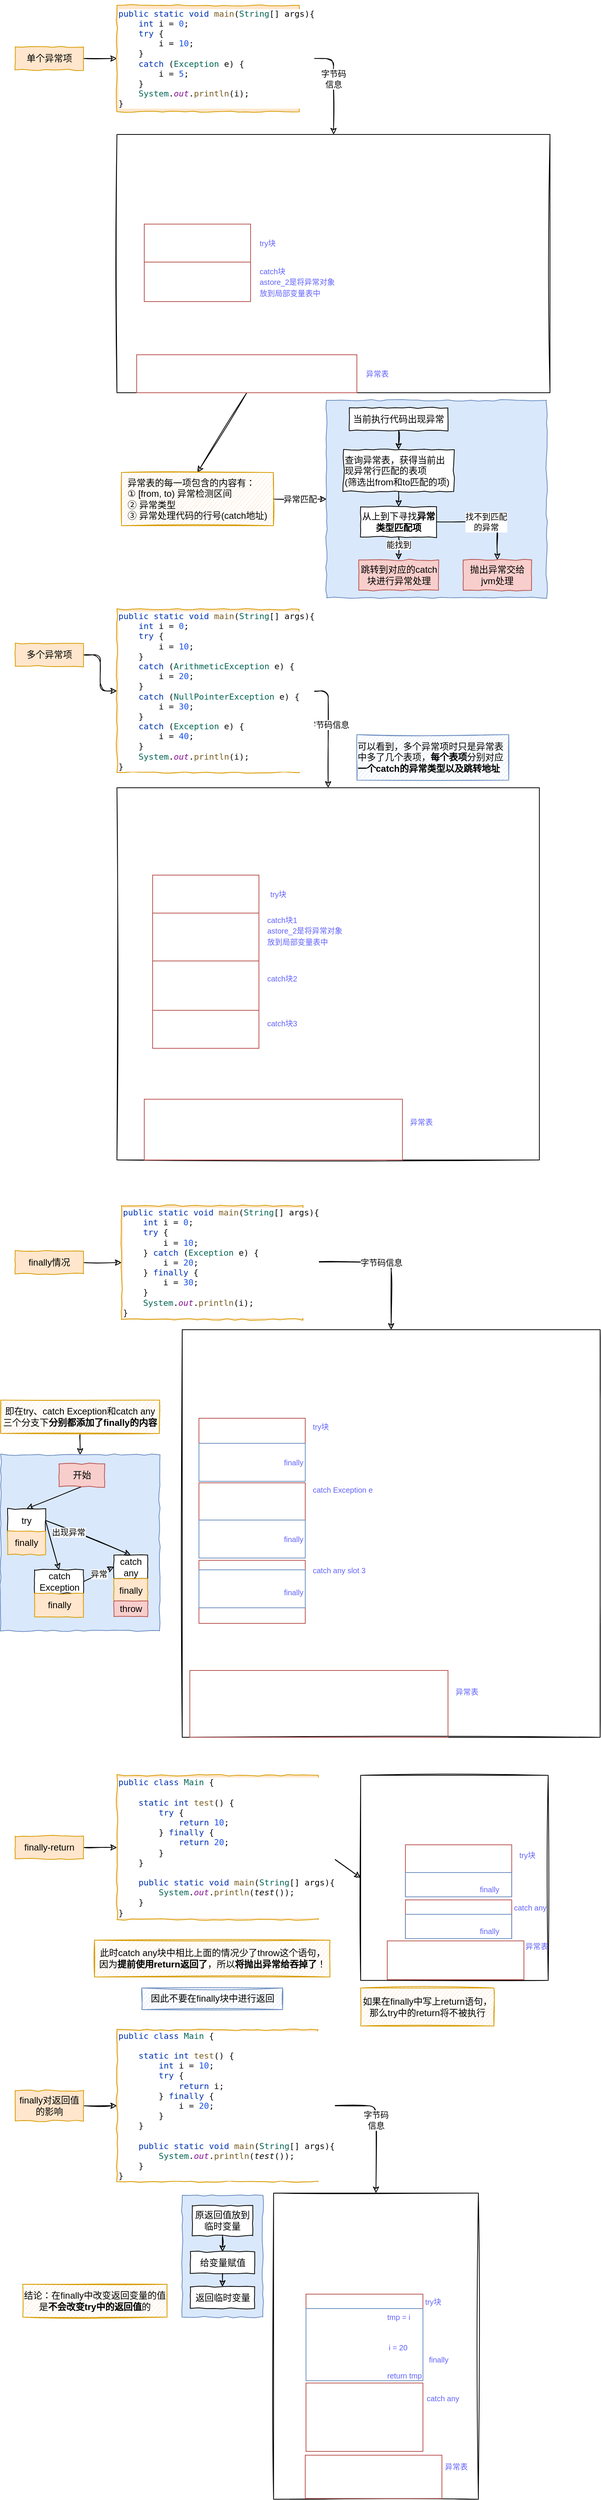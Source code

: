 <mxfile>
    <diagram id="rvpxrM93dN4rDlb6J-fs" name="第 1 页">
        <mxGraphModel dx="909" dy="670" grid="1" gridSize="10" guides="1" tooltips="1" connect="1" arrows="1" fold="1" page="1" pageScale="1" pageWidth="827" pageHeight="1169" math="0" shadow="0">
            <root>
                <mxCell id="0"/>
                <mxCell id="1" parent="0"/>
                <mxCell id="4" style="edgeStyle=none;html=1;exitX=1;exitY=0.5;exitDx=0;exitDy=0;entryX=0;entryY=0.5;entryDx=0;entryDy=0;fontSize=11;sketch=1;" parent="1" source="2" target="3" edge="1">
                    <mxGeometry relative="1" as="geometry"/>
                </mxCell>
                <mxCell id="2" value="单个异常项" style="rounded=0;whiteSpace=wrap;html=1;fillColor=#ffe6cc;strokeColor=#d79b00;comic=1;" parent="1" vertex="1">
                    <mxGeometry x="40" y="95" width="90" height="30" as="geometry"/>
                </mxCell>
                <mxCell id="6" value="字节码&lt;br&gt;信息" style="edgeStyle=orthogonalEdgeStyle;sketch=1;html=1;exitX=1;exitY=0.5;exitDx=0;exitDy=0;entryX=0.5;entryY=0;entryDx=0;entryDy=0;fontSize=11;" parent="1" source="3" target="5" edge="1">
                    <mxGeometry relative="1" as="geometry"/>
                </mxCell>
                <mxCell id="3" value="&lt;pre style=&quot;background-color: rgb(255 , 255 , 255) ; color: rgb(8 , 8 , 8) ; font-family: &amp;#34;consolas&amp;#34; , monospace ; font-size: 11px&quot;&gt;&lt;span style=&quot;color: #0033b3&quot;&gt;public static void &lt;/span&gt;&lt;span style=&quot;color: #795e26&quot;&gt;main&lt;/span&gt;(&lt;span style=&quot;color: #066555&quot;&gt;String&lt;/span&gt;[] args){&lt;br&gt;    &lt;span style=&quot;color: #0033b3&quot;&gt;int &lt;/span&gt;i = &lt;span style=&quot;color: #1750eb&quot;&gt;0&lt;/span&gt;;&lt;br&gt;    &lt;span style=&quot;color: #0033b3&quot;&gt;try &lt;/span&gt;{&lt;br&gt;        i = &lt;span style=&quot;color: #1750eb&quot;&gt;10&lt;/span&gt;;&lt;br&gt;    }&lt;br&gt;    &lt;span style=&quot;color: #0033b3&quot;&gt;catch &lt;/span&gt;(&lt;span style=&quot;color: #066555&quot;&gt;Exception &lt;/span&gt;e) {&lt;br&gt;        i = &lt;span style=&quot;color: #1750eb&quot;&gt;5&lt;/span&gt;;&lt;br&gt;    }&lt;br&gt;    &lt;span style=&quot;color: #066555&quot;&gt;System&lt;/span&gt;.&lt;span style=&quot;color: #871094 ; font-style: italic&quot;&gt;out&lt;/span&gt;.&lt;span style=&quot;color: #795e26&quot;&gt;println&lt;/span&gt;(i);&lt;br&gt;}&lt;/pre&gt;" style="rounded=0;whiteSpace=wrap;html=1;fillColor=#ffe6cc;strokeColor=#d79b00;comic=1;align=left;" parent="1" vertex="1">
                    <mxGeometry x="174" y="40" width="240" height="140" as="geometry"/>
                </mxCell>
                <mxCell id="5" value="" style="shape=image;imageAspect=0;aspect=fixed;verticalLabelPosition=bottom;verticalAlign=top;comic=1;fontSize=11;image=https://codereaper-image-bed.oss-cn-shenzhen.aliyuncs.com/img/image-20220825165833154.png;imageBorder=default;sketch=1;" parent="1" vertex="1">
                    <mxGeometry x="174" y="210" width="570.32" height="340" as="geometry"/>
                </mxCell>
                <mxCell id="7" value="&lt;font color=&quot;#6262fc&quot;&gt;&lt;span style=&quot;font-size: 10px&quot;&gt;try块&lt;/span&gt;&lt;/font&gt;" style="rounded=0;whiteSpace=wrap;html=1;fillColor=none;strokeColor=none;comic=1;align=left;sketch=1;" parent="1" vertex="1">
                    <mxGeometry x="360" y="343" width="40" height="20" as="geometry"/>
                </mxCell>
                <mxCell id="17" style="edgeStyle=none;sketch=1;html=1;exitX=0.5;exitY=1;exitDx=0;exitDy=0;entryX=0.5;entryY=0;entryDx=0;entryDy=0;fontSize=11;" parent="1" source="8" target="14" edge="1">
                    <mxGeometry relative="1" as="geometry"/>
                </mxCell>
                <mxCell id="8" value="" style="rounded=0;whiteSpace=wrap;html=1;fillColor=none;strokeColor=#b85450;comic=0;align=left;sketch=0;" parent="1" vertex="1">
                    <mxGeometry x="200" y="500" width="290" height="50" as="geometry"/>
                </mxCell>
                <mxCell id="10" value="&lt;font color=&quot;#6262fc&quot;&gt;&lt;span style=&quot;font-size: 10px&quot;&gt;异常表&lt;/span&gt;&lt;/font&gt;" style="rounded=0;whiteSpace=wrap;html=1;fillColor=none;strokeColor=none;comic=1;align=left;sketch=1;" parent="1" vertex="1">
                    <mxGeometry x="500" y="515" width="40" height="20" as="geometry"/>
                </mxCell>
                <mxCell id="11" value="" style="rounded=0;whiteSpace=wrap;html=1;fillColor=none;strokeColor=#b85450;comic=0;align=left;sketch=0;" parent="1" vertex="1">
                    <mxGeometry x="210" y="328" width="140" height="50" as="geometry"/>
                </mxCell>
                <mxCell id="12" value="" style="rounded=0;whiteSpace=wrap;html=1;fillColor=none;strokeColor=#b85450;comic=0;align=left;sketch=0;" parent="1" vertex="1">
                    <mxGeometry x="210" y="378" width="140" height="52" as="geometry"/>
                </mxCell>
                <mxCell id="13" value="&lt;font color=&quot;#6262fc&quot;&gt;&lt;span style=&quot;font-size: 10px&quot;&gt;catch块&lt;br&gt;astore_2是将异常对象放到局部变量表中&lt;br&gt;&lt;/span&gt;&lt;/font&gt;" style="rounded=0;whiteSpace=wrap;html=1;fillColor=none;strokeColor=none;comic=1;align=left;sketch=1;" parent="1" vertex="1">
                    <mxGeometry x="360" y="378" width="110" height="52" as="geometry"/>
                </mxCell>
                <mxCell id="16" value="异常匹配" style="sketch=1;html=1;exitX=1;exitY=0.5;exitDx=0;exitDy=0;entryX=0;entryY=0.5;entryDx=0;entryDy=0;fontSize=11;" parent="1" source="14" target="15" edge="1">
                    <mxGeometry relative="1" as="geometry"/>
                </mxCell>
                <mxCell id="14" value="&lt;div style=&quot;text-align: left&quot;&gt;&lt;span&gt;异常表的每一项包含的内容有：&lt;/span&gt;&lt;/div&gt;&lt;div style=&quot;text-align: left&quot;&gt;&lt;span&gt;① [from, to) 异常检测区间&lt;/span&gt;&lt;/div&gt;&lt;div style=&quot;text-align: left&quot;&gt;&lt;span&gt;② 异常类型&lt;/span&gt;&lt;/div&gt;&lt;div style=&quot;text-align: left&quot;&gt;&lt;span&gt;③ 异常处理代码的行号(catch地址)&lt;/span&gt;&lt;/div&gt;" style="rounded=0;whiteSpace=wrap;html=1;fillColor=#ffe6cc;strokeColor=#d79b00;comic=1;sketch=1;" parent="1" vertex="1">
                    <mxGeometry x="180" y="655" width="200" height="70" as="geometry"/>
                </mxCell>
                <mxCell id="15" value="&lt;div style=&quot;text-align: left&quot;&gt;&lt;br&gt;&lt;/div&gt;" style="rounded=0;whiteSpace=wrap;html=1;fillColor=#dae8fc;strokeColor=#6c8ebf;comic=1;sketch=0;" parent="1" vertex="1">
                    <mxGeometry x="450" y="560" width="290" height="260" as="geometry"/>
                </mxCell>
                <mxCell id="20" style="edgeStyle=none;sketch=1;html=1;exitX=0.5;exitY=1;exitDx=0;exitDy=0;entryX=0.5;entryY=0;entryDx=0;entryDy=0;fontSize=11;" parent="1" source="18" target="19" edge="1">
                    <mxGeometry relative="1" as="geometry"/>
                </mxCell>
                <mxCell id="18" value="&lt;div style=&quot;text-align: left&quot;&gt;当前执行代码出现异常&lt;/div&gt;" style="rounded=0;whiteSpace=wrap;html=1;comic=1;sketch=0;" parent="1" vertex="1">
                    <mxGeometry x="480" y="570" width="130" height="30" as="geometry"/>
                </mxCell>
                <mxCell id="22" style="edgeStyle=none;sketch=1;html=1;exitX=0.5;exitY=1;exitDx=0;exitDy=0;entryX=0.5;entryY=0;entryDx=0;entryDy=0;fontSize=11;" parent="1" source="19" target="21" edge="1">
                    <mxGeometry relative="1" as="geometry"/>
                </mxCell>
                <mxCell id="19" value="&lt;div style=&quot;text-align: left&quot;&gt;查询异常表，获得当前出现异常行匹配的表项&lt;/div&gt;&lt;div style=&quot;text-align: left&quot;&gt;(筛选出from和to匹配的项)&lt;/div&gt;" style="rounded=0;whiteSpace=wrap;html=1;comic=1;sketch=0;" parent="1" vertex="1">
                    <mxGeometry x="472.5" y="625" width="145" height="55" as="geometry"/>
                </mxCell>
                <mxCell id="24" value="能找到" style="edgeStyle=none;sketch=1;html=1;exitX=0.5;exitY=1;exitDx=0;exitDy=0;entryX=0.5;entryY=0;entryDx=0;entryDy=0;fontSize=11;" parent="1" source="21" target="23" edge="1">
                    <mxGeometry x="-0.333" relative="1" as="geometry">
                        <mxPoint as="offset"/>
                    </mxGeometry>
                </mxCell>
                <mxCell id="26" value="找不到匹配&lt;br&gt;的异常" style="edgeStyle=orthogonalEdgeStyle;sketch=1;html=1;exitX=1;exitY=0.5;exitDx=0;exitDy=0;entryX=0.5;entryY=0;entryDx=0;entryDy=0;fontSize=11;" parent="1" source="21" target="25" edge="1">
                    <mxGeometry relative="1" as="geometry"/>
                </mxCell>
                <mxCell id="21" value="&lt;div&gt;从上到下寻找&lt;b&gt;异常类型匹配项&lt;/b&gt;&lt;/div&gt;" style="rounded=0;whiteSpace=wrap;html=1;comic=1;sketch=0;align=center;" parent="1" vertex="1">
                    <mxGeometry x="495" y="700" width="100" height="40" as="geometry"/>
                </mxCell>
                <mxCell id="23" value="&lt;div&gt;跳转到对应的catch块进行异常处理&lt;/div&gt;" style="rounded=0;whiteSpace=wrap;html=1;comic=1;sketch=0;align=center;fillColor=#f8cecc;strokeColor=#b85450;" parent="1" vertex="1">
                    <mxGeometry x="492.5" y="770" width="105" height="40" as="geometry"/>
                </mxCell>
                <mxCell id="25" value="&lt;div&gt;抛出异常交给&lt;/div&gt;&lt;div&gt;jvm处理&lt;/div&gt;" style="rounded=0;whiteSpace=wrap;html=1;comic=1;sketch=0;align=center;fillColor=#f8cecc;strokeColor=#b85450;" parent="1" vertex="1">
                    <mxGeometry x="630" y="770" width="90" height="40" as="geometry"/>
                </mxCell>
                <mxCell id="29" style="edgeStyle=orthogonalEdgeStyle;sketch=1;html=1;exitX=1;exitY=0.5;exitDx=0;exitDy=0;entryX=0;entryY=0.5;entryDx=0;entryDy=0;fontSize=11;" parent="1" source="27" target="28" edge="1">
                    <mxGeometry relative="1" as="geometry"/>
                </mxCell>
                <mxCell id="27" value="多个异常项" style="rounded=0;whiteSpace=wrap;html=1;fillColor=#ffe6cc;strokeColor=#d79b00;comic=1;" parent="1" vertex="1">
                    <mxGeometry x="40" y="880" width="90" height="30" as="geometry"/>
                </mxCell>
                <mxCell id="31" value="字节码信息" style="edgeStyle=orthogonalEdgeStyle;sketch=1;html=1;exitX=1;exitY=0.5;exitDx=0;exitDy=0;entryX=0.5;entryY=0;entryDx=0;entryDy=0;fontSize=11;" parent="1" source="28" target="30" edge="1">
                    <mxGeometry relative="1" as="geometry"/>
                </mxCell>
                <mxCell id="28" value="&lt;pre style=&quot;background-color: rgb(255 , 255 , 255) ; color: rgb(8 , 8 , 8) ; font-family: &amp;#34;consolas&amp;#34; , monospace ; font-size: 11px&quot;&gt;&lt;pre style=&quot;font-family: &amp;#34;consolas&amp;#34; , monospace&quot;&gt;&lt;span style=&quot;color: #0033b3&quot;&gt;public static void &lt;/span&gt;&lt;span style=&quot;color: #795e26&quot;&gt;main&lt;/span&gt;(&lt;span style=&quot;color: #066555&quot;&gt;String&lt;/span&gt;[] args){&lt;br&gt;    &lt;span style=&quot;color: #0033b3&quot;&gt;int &lt;/span&gt;i = &lt;span style=&quot;color: #1750eb&quot;&gt;0&lt;/span&gt;;&lt;br&gt;    &lt;span style=&quot;color: #0033b3&quot;&gt;try &lt;/span&gt;{&lt;br&gt;        i = &lt;span style=&quot;color: #1750eb&quot;&gt;10&lt;/span&gt;;&lt;br&gt;    }&lt;br&gt;    &lt;span style=&quot;color: #0033b3&quot;&gt;catch &lt;/span&gt;(&lt;span style=&quot;color: #066555&quot;&gt;ArithmeticException &lt;/span&gt;e) {&lt;br&gt;        i = &lt;span style=&quot;color: #1750eb&quot;&gt;20&lt;/span&gt;;&lt;br&gt;    }&lt;br&gt;    &lt;span style=&quot;color: #0033b3&quot;&gt;catch &lt;/span&gt;(&lt;span style=&quot;color: #066555&quot;&gt;NullPointerException &lt;/span&gt;e) {&lt;br&gt;        i = &lt;span style=&quot;color: #1750eb&quot;&gt;30&lt;/span&gt;;&lt;br&gt;    }&lt;br&gt;    &lt;span style=&quot;color: #0033b3&quot;&gt;catch &lt;/span&gt;(&lt;span style=&quot;color: #066555&quot;&gt;Exception &lt;/span&gt;e) {&lt;br&gt;        i = &lt;span style=&quot;color: #1750eb&quot;&gt;40&lt;/span&gt;;&lt;br&gt;    }&lt;br&gt;    &lt;span style=&quot;color: #066555&quot;&gt;System&lt;/span&gt;.&lt;span style=&quot;color: #871094 ; font-style: italic&quot;&gt;out&lt;/span&gt;.&lt;span style=&quot;color: #795e26&quot;&gt;println&lt;/span&gt;(i);&lt;br&gt;}&lt;/pre&gt;&lt;/pre&gt;" style="rounded=0;whiteSpace=wrap;html=1;fillColor=#ffe6cc;strokeColor=#d79b00;comic=1;align=left;" parent="1" vertex="1">
                    <mxGeometry x="174" y="835" width="240" height="215" as="geometry"/>
                </mxCell>
                <mxCell id="30" value="" style="shape=image;imageAspect=0;aspect=fixed;verticalLabelPosition=bottom;verticalAlign=top;comic=0;sketch=1;fontSize=11;fillColor=none;image=https://codereaper-image-bed.oss-cn-shenzhen.aliyuncs.com/img/image-20220825172457192.png;imageBorder=default;" parent="1" vertex="1">
                    <mxGeometry x="174" y="1070" width="556.33" height="490" as="geometry"/>
                </mxCell>
                <mxCell id="32" value="&lt;font color=&quot;#6262fc&quot;&gt;&lt;span style=&quot;font-size: 10px&quot;&gt;try块&lt;/span&gt;&lt;/font&gt;" style="rounded=0;whiteSpace=wrap;html=1;fillColor=none;strokeColor=none;comic=1;align=left;sketch=1;" parent="1" vertex="1">
                    <mxGeometry x="374" y="1200" width="40" height="20" as="geometry"/>
                </mxCell>
                <mxCell id="33" value="" style="rounded=0;whiteSpace=wrap;html=1;fillColor=none;strokeColor=#b85450;comic=0;align=left;sketch=0;" parent="1" vertex="1">
                    <mxGeometry x="210" y="1480" width="340" height="80" as="geometry"/>
                </mxCell>
                <mxCell id="34" value="&lt;font color=&quot;#6262fc&quot;&gt;&lt;span style=&quot;font-size: 10px&quot;&gt;异常表&lt;/span&gt;&lt;/font&gt;" style="rounded=0;whiteSpace=wrap;html=1;fillColor=none;strokeColor=none;comic=1;align=left;sketch=1;" parent="1" vertex="1">
                    <mxGeometry x="557.5" y="1500" width="40" height="20" as="geometry"/>
                </mxCell>
                <mxCell id="35" value="" style="rounded=0;whiteSpace=wrap;html=1;fillColor=none;strokeColor=#b85450;comic=0;align=left;sketch=0;" parent="1" vertex="1">
                    <mxGeometry x="221" y="1185" width="140" height="50" as="geometry"/>
                </mxCell>
                <mxCell id="36" value="" style="rounded=0;whiteSpace=wrap;html=1;fillColor=none;strokeColor=#b85450;comic=0;align=left;sketch=0;" parent="1" vertex="1">
                    <mxGeometry x="221" y="1235" width="140" height="63" as="geometry"/>
                </mxCell>
                <mxCell id="37" value="&lt;font color=&quot;#6262fc&quot;&gt;&lt;span style=&quot;font-size: 10px&quot;&gt;catch块1&lt;br&gt;astore_2是将异常对象放到局部变量表中&lt;br&gt;&lt;/span&gt;&lt;/font&gt;" style="rounded=0;whiteSpace=wrap;html=1;fillColor=none;strokeColor=none;comic=1;align=left;sketch=1;" parent="1" vertex="1">
                    <mxGeometry x="370" y="1232" width="110" height="52" as="geometry"/>
                </mxCell>
                <mxCell id="41" value="" style="rounded=0;whiteSpace=wrap;html=1;fillColor=none;strokeColor=#b85450;comic=0;align=left;sketch=0;" parent="1" vertex="1">
                    <mxGeometry x="221" y="1298" width="140" height="65" as="geometry"/>
                </mxCell>
                <mxCell id="42" value="&lt;font color=&quot;#6262fc&quot;&gt;&lt;span style=&quot;font-size: 10px&quot;&gt;catch块2&lt;br&gt;&lt;/span&gt;&lt;/font&gt;" style="rounded=0;whiteSpace=wrap;html=1;fillColor=none;strokeColor=none;comic=1;align=left;sketch=1;" parent="1" vertex="1">
                    <mxGeometry x="370" y="1311" width="60" height="19" as="geometry"/>
                </mxCell>
                <mxCell id="43" value="" style="rounded=0;whiteSpace=wrap;html=1;fillColor=none;strokeColor=#b85450;comic=0;align=left;sketch=0;" parent="1" vertex="1">
                    <mxGeometry x="221" y="1363" width="140" height="50" as="geometry"/>
                </mxCell>
                <mxCell id="44" value="&lt;font color=&quot;#6262fc&quot;&gt;&lt;span style=&quot;font-size: 10px&quot;&gt;catch块3&lt;br&gt;&lt;/span&gt;&lt;/font&gt;" style="rounded=0;whiteSpace=wrap;html=1;fillColor=none;strokeColor=none;comic=1;align=left;sketch=1;" parent="1" vertex="1">
                    <mxGeometry x="370" y="1370" width="60" height="19" as="geometry"/>
                </mxCell>
                <mxCell id="45" value="&lt;div style=&quot;text-align: left&quot;&gt;可以看到，多个异常项时只是异常表中多了几个表项，&lt;b&gt;每个表项&lt;/b&gt;分别对应&lt;b&gt;一个catch的异常类型以及跳转地址&lt;/b&gt;&lt;/div&gt;" style="rounded=0;whiteSpace=wrap;html=1;fillColor=#dae8fc;strokeColor=#6c8ebf;comic=1;sketch=1;" parent="1" vertex="1">
                    <mxGeometry x="490" y="1000" width="200" height="60" as="geometry"/>
                </mxCell>
                <mxCell id="49" style="edgeStyle=none;html=1;exitX=1;exitY=0.5;exitDx=0;exitDy=0;entryX=0;entryY=0.5;entryDx=0;entryDy=0;fontSize=11;sketch=1;" edge="1" parent="1" source="46" target="48">
                    <mxGeometry relative="1" as="geometry"/>
                </mxCell>
                <mxCell id="46" value="finally情况" style="rounded=0;whiteSpace=wrap;html=1;fillColor=#ffe6cc;strokeColor=#d79b00;comic=1;" vertex="1" parent="1">
                    <mxGeometry x="40" y="1680" width="90" height="30" as="geometry"/>
                </mxCell>
                <mxCell id="47" value="" style="shape=image;imageAspect=0;aspect=fixed;verticalLabelPosition=bottom;verticalAlign=top;image=https://codereaper-image-bed.oss-cn-shenzhen.aliyuncs.com/img/image-20220826051630064.png;imageBorder=default;sketch=1;" vertex="1" parent="1">
                    <mxGeometry x="260" y="1783.43" width="550.33" height="536.57" as="geometry"/>
                </mxCell>
                <mxCell id="50" value="字节码信息" style="edgeStyle=orthogonalEdgeStyle;sketch=1;html=1;exitX=1;exitY=0.5;exitDx=0;exitDy=0;entryX=0.5;entryY=0;entryDx=0;entryDy=0;fontSize=11;" edge="1" parent="1" source="48" target="47">
                    <mxGeometry relative="1" as="geometry"/>
                </mxCell>
                <mxCell id="48" value="&lt;pre style=&quot;background-color: rgb(255 , 255 , 255) ; color: rgb(8 , 8 , 8) ; font-family: &amp;#34;consolas&amp;#34; , monospace ; font-size: 11px&quot;&gt;&lt;span style=&quot;color: #0033b3&quot;&gt;public static void &lt;/span&gt;&lt;span style=&quot;color: #795e26&quot;&gt;main&lt;/span&gt;(&lt;span style=&quot;color: #066555&quot;&gt;String&lt;/span&gt;[] args){&lt;br&gt;    &lt;span style=&quot;color: #0033b3&quot;&gt;int &lt;/span&gt;i = &lt;span style=&quot;color: #1750eb&quot;&gt;0&lt;/span&gt;;&lt;br&gt;    &lt;span style=&quot;color: #0033b3&quot;&gt;try &lt;/span&gt;{&lt;br&gt;        i = &lt;span style=&quot;color: #1750eb&quot;&gt;10&lt;/span&gt;;&lt;br&gt;    } &lt;span style=&quot;color: #0033b3&quot;&gt;catch &lt;/span&gt;(&lt;span style=&quot;color: #066555&quot;&gt;Exception &lt;/span&gt;e) {&lt;br&gt;        i = &lt;span style=&quot;color: #1750eb&quot;&gt;20&lt;/span&gt;;&lt;br&gt;    } &lt;span style=&quot;color: #0033b3&quot;&gt;finally &lt;/span&gt;{&lt;br&gt;        i = &lt;span style=&quot;color: #1750eb&quot;&gt;30&lt;/span&gt;;&lt;br&gt;    }&lt;br&gt;    &lt;span style=&quot;color: #066555&quot;&gt;System&lt;/span&gt;.&lt;span style=&quot;color: #871094 ; font-style: italic&quot;&gt;out&lt;/span&gt;.&lt;span style=&quot;color: #795e26&quot;&gt;println&lt;/span&gt;(i);&lt;br&gt;}&lt;/pre&gt;" style="rounded=0;whiteSpace=wrap;html=1;fillColor=#ffe6cc;strokeColor=#d79b00;comic=1;align=left;" vertex="1" parent="1">
                    <mxGeometry x="180" y="1620" width="239" height="150" as="geometry"/>
                </mxCell>
                <mxCell id="52" value="&lt;font color=&quot;#6262fc&quot;&gt;&lt;span style=&quot;font-size: 10px&quot;&gt;try块&lt;/span&gt;&lt;/font&gt;" style="rounded=0;whiteSpace=wrap;html=1;fillColor=none;strokeColor=none;comic=1;align=left;sketch=1;" vertex="1" parent="1">
                    <mxGeometry x="430" y="1901" width="40" height="20" as="geometry"/>
                </mxCell>
                <mxCell id="53" value="" style="rounded=0;whiteSpace=wrap;html=1;fillColor=none;strokeColor=#b85450;comic=0;align=left;sketch=0;strokeWidth=1;" vertex="1" parent="1">
                    <mxGeometry x="282" y="1900" width="140" height="83" as="geometry"/>
                </mxCell>
                <mxCell id="54" value="" style="rounded=0;whiteSpace=wrap;html=1;fillColor=none;strokeColor=#b85450;comic=0;align=left;sketch=0;strokeWidth=1;" vertex="1" parent="1">
                    <mxGeometry x="282" y="1985" width="140" height="99" as="geometry"/>
                </mxCell>
                <mxCell id="55" value="&lt;font color=&quot;#6262fc&quot;&gt;&lt;span style=&quot;font-size: 10px&quot;&gt;catch Exception e&lt;/span&gt;&lt;/font&gt;" style="rounded=0;whiteSpace=wrap;html=1;fillColor=none;strokeColor=none;comic=1;align=left;sketch=1;" vertex="1" parent="1">
                    <mxGeometry x="430" y="1984" width="100" height="20" as="geometry"/>
                </mxCell>
                <mxCell id="56" value="" style="rounded=0;whiteSpace=wrap;html=1;fillColor=none;strokeColor=#b85450;comic=0;align=left;sketch=0;strokeWidth=1;" vertex="1" parent="1">
                    <mxGeometry x="282" y="2087" width="140" height="83" as="geometry"/>
                </mxCell>
                <mxCell id="57" value="&lt;font color=&quot;#6262fc&quot;&gt;&lt;span style=&quot;font-size: 10px&quot;&gt;catch any slot 3&lt;/span&gt;&lt;/font&gt;" style="rounded=0;whiteSpace=wrap;html=1;fillColor=none;strokeColor=none;comic=1;align=left;sketch=1;" vertex="1" parent="1">
                    <mxGeometry x="430" y="2090" width="100" height="20" as="geometry"/>
                </mxCell>
                <mxCell id="58" value="" style="rounded=0;whiteSpace=wrap;html=1;fillColor=none;strokeColor=#6c8ebf;comic=0;align=left;sketch=0;" vertex="1" parent="1">
                    <mxGeometry x="282" y="1933" width="140" height="50" as="geometry"/>
                </mxCell>
                <mxCell id="59" value="" style="rounded=0;whiteSpace=wrap;html=1;fillColor=none;strokeColor=#6c8ebf;comic=0;align=left;sketch=0;" vertex="1" parent="1">
                    <mxGeometry x="282" y="2034" width="140" height="50" as="geometry"/>
                </mxCell>
                <mxCell id="60" value="" style="rounded=0;whiteSpace=wrap;html=1;fillColor=none;strokeColor=#6c8ebf;comic=0;align=left;sketch=0;" vertex="1" parent="1">
                    <mxGeometry x="282" y="2099.5" width="140" height="50" as="geometry"/>
                </mxCell>
                <mxCell id="61" value="&lt;font color=&quot;#6262fc&quot;&gt;&lt;span style=&quot;font-size: 10px&quot;&gt;finally&lt;/span&gt;&lt;/font&gt;" style="rounded=0;whiteSpace=wrap;html=1;fillColor=none;strokeColor=none;comic=1;align=left;sketch=1;" vertex="1" parent="1">
                    <mxGeometry x="392" y="1948" width="30" height="20" as="geometry"/>
                </mxCell>
                <mxCell id="62" value="&lt;font color=&quot;#6262fc&quot;&gt;&lt;span style=&quot;font-size: 10px&quot;&gt;finally&lt;/span&gt;&lt;/font&gt;" style="rounded=0;whiteSpace=wrap;html=1;fillColor=none;strokeColor=none;comic=1;align=left;sketch=1;" vertex="1" parent="1">
                    <mxGeometry x="392" y="2049" width="30" height="20" as="geometry"/>
                </mxCell>
                <mxCell id="63" value="&lt;font color=&quot;#6262fc&quot;&gt;&lt;span style=&quot;font-size: 10px&quot;&gt;finally&lt;/span&gt;&lt;/font&gt;" style="rounded=0;whiteSpace=wrap;html=1;fillColor=none;strokeColor=none;comic=1;align=left;sketch=1;" vertex="1" parent="1">
                    <mxGeometry x="392" y="2118.5" width="30" height="20" as="geometry"/>
                </mxCell>
                <mxCell id="86" style="edgeStyle=none;sketch=1;html=1;exitX=0.5;exitY=1;exitDx=0;exitDy=0;entryX=0.5;entryY=0;entryDx=0;entryDy=0;fontSize=11;" edge="1" parent="1" source="64" target="68">
                    <mxGeometry relative="1" as="geometry"/>
                </mxCell>
                <mxCell id="64" value="即在try、catch Exception和catch any三个分支下&lt;b&gt;分别都添加了finally的内容&lt;/b&gt;" style="rounded=0;whiteSpace=wrap;html=1;fillColor=#ffe6cc;strokeColor=#d79b00;comic=1;sketch=1;" vertex="1" parent="1">
                    <mxGeometry x="21" y="1876" width="209" height="44" as="geometry"/>
                </mxCell>
                <mxCell id="66" value="" style="rounded=0;whiteSpace=wrap;html=1;fillColor=none;strokeColor=#b85450;comic=0;align=left;sketch=0;" vertex="1" parent="1">
                    <mxGeometry x="270" y="2232" width="340" height="88" as="geometry"/>
                </mxCell>
                <mxCell id="67" value="&lt;font color=&quot;#6262fc&quot;&gt;&lt;span style=&quot;font-size: 10px&quot;&gt;异常表&lt;/span&gt;&lt;/font&gt;" style="rounded=0;whiteSpace=wrap;html=1;fillColor=none;strokeColor=none;comic=1;align=left;sketch=1;" vertex="1" parent="1">
                    <mxGeometry x="617.5" y="2250" width="40" height="20" as="geometry"/>
                </mxCell>
                <mxCell id="68" value="" style="rounded=0;whiteSpace=wrap;html=1;fillColor=#dae8fc;strokeColor=#6c8ebf;comic=1;" vertex="1" parent="1">
                    <mxGeometry x="21" y="1948" width="209" height="232" as="geometry"/>
                </mxCell>
                <mxCell id="73" style="sketch=1;html=1;exitX=0.5;exitY=1;exitDx=0;exitDy=0;entryX=0.5;entryY=0;entryDx=0;entryDy=0;fontSize=11;" edge="1" parent="1" source="69" target="70">
                    <mxGeometry relative="1" as="geometry"/>
                </mxCell>
                <mxCell id="69" value="开始" style="rounded=0;whiteSpace=wrap;html=1;comic=1;fillColor=#f8cecc;strokeColor=#b85450;" vertex="1" parent="1">
                    <mxGeometry x="97.75" y="1960" width="60" height="30" as="geometry"/>
                </mxCell>
                <mxCell id="82" style="edgeStyle=none;sketch=1;html=1;exitX=1;exitY=0.5;exitDx=0;exitDy=0;entryX=0.5;entryY=0;entryDx=0;entryDy=0;fontSize=11;" edge="1" parent="1" source="70" target="72">
                    <mxGeometry relative="1" as="geometry"/>
                </mxCell>
                <mxCell id="70" value="try" style="rounded=0;whiteSpace=wrap;html=1;comic=1;" vertex="1" parent="1">
                    <mxGeometry x="30" y="2019" width="50" height="31" as="geometry"/>
                </mxCell>
                <mxCell id="85" value="异常" style="edgeStyle=none;sketch=1;html=1;exitX=1;exitY=0.5;exitDx=0;exitDy=0;fontSize=11;entryX=0;entryY=0.5;entryDx=0;entryDy=0;" edge="1" parent="1" source="71" target="72">
                    <mxGeometry relative="1" as="geometry">
                        <mxPoint x="170" y="2100" as="targetPoint"/>
                    </mxGeometry>
                </mxCell>
                <mxCell id="71" value="catch Exception" style="rounded=0;whiteSpace=wrap;html=1;comic=1;" vertex="1" parent="1">
                    <mxGeometry x="65.5" y="2099.5" width="64.5" height="31" as="geometry"/>
                </mxCell>
                <mxCell id="76" value="finally" style="rounded=0;whiteSpace=wrap;html=1;comic=1;fillColor=#ffe6cc;strokeColor=#d79b00;" vertex="1" parent="1">
                    <mxGeometry x="30" y="2048.5" width="50" height="31" as="geometry"/>
                </mxCell>
                <mxCell id="78" value="finally" style="rounded=0;whiteSpace=wrap;html=1;comic=1;fillColor=#ffe6cc;strokeColor=#d79b00;" vertex="1" parent="1">
                    <mxGeometry x="65.5" y="2130.5" width="64.5" height="31" as="geometry"/>
                </mxCell>
                <mxCell id="72" value="catch any" style="rounded=0;whiteSpace=wrap;html=1;comic=1;" vertex="1" parent="1">
                    <mxGeometry x="170" y="2080" width="44.5" height="31" as="geometry"/>
                </mxCell>
                <mxCell id="79" value="finally" style="rounded=0;whiteSpace=wrap;html=1;comic=1;fillColor=#ffe6cc;strokeColor=#d79b00;" vertex="1" parent="1">
                    <mxGeometry x="170" y="2111" width="44.5" height="31" as="geometry"/>
                </mxCell>
                <mxCell id="80" value="throw" style="rounded=0;whiteSpace=wrap;html=1;comic=1;fillColor=#f8cecc;strokeColor=#b85450;" vertex="1" parent="1">
                    <mxGeometry x="170" y="2140.5" width="44.5" height="20.5" as="geometry"/>
                </mxCell>
                <mxCell id="81" value="出现异常" style="edgeStyle=none;sketch=1;html=1;exitX=1;exitY=0.5;exitDx=0;exitDy=0;entryX=0.5;entryY=0;entryDx=0;entryDy=0;fontSize=11;" edge="1" parent="1" source="70" target="71">
                    <mxGeometry x="-0.322" y="25" relative="1" as="geometry">
                        <mxPoint as="offset"/>
                    </mxGeometry>
                </mxCell>
                <mxCell id="90" style="edgeStyle=none;sketch=1;html=1;exitX=1;exitY=0.5;exitDx=0;exitDy=0;entryX=0;entryY=0.5;entryDx=0;entryDy=0;fontSize=11;" edge="1" parent="1" source="87" target="89">
                    <mxGeometry relative="1" as="geometry"/>
                </mxCell>
                <mxCell id="87" value="finally-return" style="rounded=0;whiteSpace=wrap;html=1;fillColor=#ffe6cc;strokeColor=#d79b00;comic=1;" vertex="1" parent="1">
                    <mxGeometry x="40" y="2450" width="90" height="30" as="geometry"/>
                </mxCell>
                <mxCell id="92" style="edgeStyle=none;sketch=1;html=1;exitX=1;exitY=0.5;exitDx=0;exitDy=0;entryX=0;entryY=0.5;entryDx=0;entryDy=0;fontSize=11;" edge="1" parent="1" source="89" target="91">
                    <mxGeometry relative="1" as="geometry"/>
                </mxCell>
                <mxCell id="89" value="&lt;pre style=&quot;background-color: rgb(255 , 255 , 255) ; color: rgb(8 , 8 , 8) ; font-family: &amp;#34;consolas&amp;#34; , monospace ; font-size: 11px&quot;&gt;&lt;pre style=&quot;font-family: &amp;#34;consolas&amp;#34; , monospace&quot;&gt;&lt;span style=&quot;color: #0033b3&quot;&gt;public class &lt;/span&gt;&lt;span style=&quot;color: #066555&quot;&gt;Main &lt;/span&gt;{&lt;br&gt;&lt;br&gt;    &lt;span style=&quot;color: #0033b3&quot;&gt;static int &lt;/span&gt;&lt;span style=&quot;color: #795e26&quot;&gt;test&lt;/span&gt;() {&lt;br&gt;        &lt;span style=&quot;color: #0033b3&quot;&gt;try &lt;/span&gt;{&lt;br&gt;            &lt;span style=&quot;color: #0033b3&quot;&gt;return &lt;/span&gt;&lt;span style=&quot;color: #1750eb&quot;&gt;10&lt;/span&gt;;&lt;br&gt;        } &lt;span style=&quot;color: #0033b3&quot;&gt;finally &lt;/span&gt;{&lt;br&gt;            &lt;span style=&quot;color: #0033b3&quot;&gt;return &lt;/span&gt;&lt;span style=&quot;color: #1750eb&quot;&gt;20&lt;/span&gt;;&lt;br&gt;        }&lt;br&gt;    }&lt;br&gt;&lt;br&gt;    &lt;span style=&quot;color: #0033b3&quot;&gt;public static void &lt;/span&gt;&lt;span style=&quot;color: #795e26&quot;&gt;main&lt;/span&gt;(&lt;span style=&quot;color: #066555&quot;&gt;String&lt;/span&gt;[] args){&lt;br&gt;        &lt;span style=&quot;color: #066555&quot;&gt;System&lt;/span&gt;.&lt;span style=&quot;color: #871094 ; font-style: italic&quot;&gt;out&lt;/span&gt;.&lt;span style=&quot;color: #795e26&quot;&gt;println&lt;/span&gt;(&lt;span style=&quot;font-style: italic&quot;&gt;test&lt;/span&gt;());&lt;br&gt;    }&lt;br&gt;}&lt;/pre&gt;&lt;/pre&gt;" style="rounded=0;whiteSpace=wrap;html=1;fillColor=#ffe6cc;strokeColor=#d79b00;comic=1;align=left;" vertex="1" parent="1">
                    <mxGeometry x="174" y="2370" width="265" height="190" as="geometry"/>
                </mxCell>
                <mxCell id="91" value="" style="shape=image;imageAspect=0;aspect=fixed;verticalLabelPosition=bottom;verticalAlign=top;comic=1;sketch=1;fontSize=11;strokeColor=default;strokeWidth=1;fillColor=default;image=https://codereaper-image-bed.oss-cn-shenzhen.aliyuncs.com/img/image-20220826054837903.png;imageBorder=default;" vertex="1" parent="1">
                    <mxGeometry x="495" y="2370" width="246.93" height="270" as="geometry"/>
                </mxCell>
                <mxCell id="93" value="" style="rounded=0;whiteSpace=wrap;html=1;fillColor=none;strokeColor=#b85450;comic=0;align=left;sketch=0;" vertex="1" parent="1">
                    <mxGeometry x="530" y="2588" width="180" height="51" as="geometry"/>
                </mxCell>
                <mxCell id="94" value="&lt;font color=&quot;#6262fc&quot;&gt;&lt;span style=&quot;font-size: 10px&quot;&gt;异常表&lt;/span&gt;&lt;/font&gt;" style="rounded=0;whiteSpace=wrap;html=1;fillColor=none;strokeColor=none;comic=1;align=left;sketch=1;" vertex="1" parent="1">
                    <mxGeometry x="710" y="2585" width="40" height="20" as="geometry"/>
                </mxCell>
                <mxCell id="95" value="" style="rounded=0;whiteSpace=wrap;html=1;fillColor=none;strokeColor=#b85450;comic=0;align=left;sketch=0;strokeWidth=1;" vertex="1" parent="1">
                    <mxGeometry x="553.93" y="2461.5" width="140" height="68.5" as="geometry"/>
                </mxCell>
                <mxCell id="96" value="&lt;font color=&quot;#6262fc&quot;&gt;&lt;span style=&quot;font-size: 10px&quot;&gt;try块&lt;/span&gt;&lt;/font&gt;" style="rounded=0;whiteSpace=wrap;html=1;fillColor=none;strokeColor=none;comic=1;align=left;sketch=1;" vertex="1" parent="1">
                    <mxGeometry x="701.93" y="2464.5" width="40" height="20" as="geometry"/>
                </mxCell>
                <mxCell id="97" value="" style="rounded=0;whiteSpace=wrap;html=1;fillColor=none;strokeColor=#6c8ebf;comic=0;align=left;sketch=0;" vertex="1" parent="1">
                    <mxGeometry x="553.93" y="2498" width="140" height="32" as="geometry"/>
                </mxCell>
                <mxCell id="98" value="&lt;font color=&quot;#6262fc&quot;&gt;&lt;span style=&quot;font-size: 10px&quot;&gt;finally&lt;/span&gt;&lt;/font&gt;" style="rounded=0;whiteSpace=wrap;html=1;fillColor=none;strokeColor=none;comic=1;align=left;sketch=1;" vertex="1" parent="1">
                    <mxGeometry x="650.0" y="2510" width="30" height="20" as="geometry"/>
                </mxCell>
                <mxCell id="99" value="" style="rounded=0;whiteSpace=wrap;html=1;fillColor=none;strokeColor=#b85450;comic=0;align=left;sketch=0;strokeWidth=1;" vertex="1" parent="1">
                    <mxGeometry x="553.93" y="2534" width="140" height="51" as="geometry"/>
                </mxCell>
                <mxCell id="100" value="" style="rounded=0;whiteSpace=wrap;html=1;fillColor=none;strokeColor=#6c8ebf;comic=0;align=left;sketch=0;" vertex="1" parent="1">
                    <mxGeometry x="553.93" y="2553" width="140" height="32" as="geometry"/>
                </mxCell>
                <mxCell id="101" value="&lt;font color=&quot;#6262fc&quot;&gt;&lt;span style=&quot;font-size: 10px&quot;&gt;finally&lt;/span&gt;&lt;/font&gt;" style="rounded=0;whiteSpace=wrap;html=1;fillColor=none;strokeColor=none;comic=1;align=left;sketch=1;" vertex="1" parent="1">
                    <mxGeometry x="650.0" y="2565" width="30" height="20" as="geometry"/>
                </mxCell>
                <mxCell id="102" value="&lt;font color=&quot;#6262fc&quot;&gt;&lt;span style=&quot;font-size: 10px&quot;&gt;catch any&lt;/span&gt;&lt;/font&gt;" style="rounded=0;whiteSpace=wrap;html=1;fillColor=none;strokeColor=none;comic=1;align=left;sketch=1;" vertex="1" parent="1">
                    <mxGeometry x="695" y="2534" width="50" height="20" as="geometry"/>
                </mxCell>
                <mxCell id="103" value="此时catch any块中相比上面的情况少了throw这个语句，因为&lt;b&gt;提前使用return返回了&lt;/b&gt;，所以&lt;b&gt;将抛出异常给吞掉了&lt;/b&gt;！" style="rounded=0;whiteSpace=wrap;html=1;fillColor=#ffe6cc;strokeColor=#d79b00;comic=1;sketch=1;" vertex="1" parent="1">
                    <mxGeometry x="144.5" y="2587" width="310" height="48.5" as="geometry"/>
                </mxCell>
                <mxCell id="104" value="因此不要在finally块中进行返回" style="rounded=0;whiteSpace=wrap;html=1;fillColor=#dae8fc;strokeColor=#6c8ebf;comic=1;sketch=1;" vertex="1" parent="1">
                    <mxGeometry x="206.75" y="2650" width="185.5" height="28.5" as="geometry"/>
                </mxCell>
                <mxCell id="109" style="edgeStyle=none;sketch=1;html=1;exitX=1;exitY=0.5;exitDx=0;exitDy=0;entryX=0;entryY=0.5;entryDx=0;entryDy=0;fontSize=11;" edge="1" parent="1" source="105" target="108">
                    <mxGeometry relative="1" as="geometry"/>
                </mxCell>
                <mxCell id="105" value="finally对返回值的影响" style="rounded=0;whiteSpace=wrap;html=1;fillColor=#ffe6cc;strokeColor=#d79b00;comic=1;" vertex="1" parent="1">
                    <mxGeometry x="40" y="2785" width="90" height="40" as="geometry"/>
                </mxCell>
                <mxCell id="107" value="如果在finally中写上return语句，那么try中的return将不被执行" style="rounded=0;whiteSpace=wrap;html=1;fillColor=#ffe6cc;strokeColor=#d79b00;comic=1;sketch=1;" vertex="1" parent="1">
                    <mxGeometry x="495" y="2650" width="175.5" height="50" as="geometry"/>
                </mxCell>
                <mxCell id="111" value="字节码&lt;br&gt;信息" style="edgeStyle=orthogonalEdgeStyle;sketch=1;html=1;exitX=1;exitY=0.5;exitDx=0;exitDy=0;entryX=0.5;entryY=0;entryDx=0;entryDy=0;fontSize=11;" edge="1" parent="1" source="108" target="110">
                    <mxGeometry relative="1" as="geometry"/>
                </mxCell>
                <mxCell id="108" value="&lt;pre style=&quot;background-color: rgb(255 , 255 , 255) ; color: rgb(8 , 8 , 8) ; font-family: &amp;#34;consolas&amp;#34; , monospace ; font-size: 11px&quot;&gt;&lt;pre style=&quot;font-family: &amp;#34;consolas&amp;#34; , monospace&quot;&gt;&lt;pre style=&quot;font-family: &amp;#34;consolas&amp;#34; , monospace&quot;&gt;&lt;span style=&quot;color: #0033b3&quot;&gt;public class &lt;/span&gt;&lt;span style=&quot;color: #066555&quot;&gt;Main &lt;/span&gt;{&lt;br&gt;&lt;br&gt;    &lt;span style=&quot;color: #0033b3&quot;&gt;static int &lt;/span&gt;&lt;span style=&quot;color: #795e26&quot;&gt;test&lt;/span&gt;() {&lt;br&gt;        &lt;span style=&quot;color: #0033b3&quot;&gt;int &lt;/span&gt;i = &lt;span style=&quot;color: #1750eb&quot;&gt;10&lt;/span&gt;;&lt;br&gt;        &lt;span style=&quot;color: #0033b3&quot;&gt;try &lt;/span&gt;{&lt;br&gt;            &lt;span style=&quot;color: #0033b3&quot;&gt;return &lt;/span&gt;i;&lt;br&gt;        } &lt;span style=&quot;color: #0033b3&quot;&gt;finally &lt;/span&gt;{&lt;br&gt;            i = &lt;span style=&quot;color: #1750eb&quot;&gt;20&lt;/span&gt;;&lt;br&gt;        }&lt;br&gt;    }&lt;br&gt;&lt;br&gt;    &lt;span style=&quot;color: #0033b3&quot;&gt;public static void &lt;/span&gt;&lt;span style=&quot;color: #795e26&quot;&gt;main&lt;/span&gt;(&lt;span style=&quot;color: #066555&quot;&gt;String&lt;/span&gt;[] args){&lt;br&gt;        &lt;span style=&quot;color: #066555&quot;&gt;System&lt;/span&gt;.&lt;span style=&quot;color: #871094 ; font-style: italic&quot;&gt;out&lt;/span&gt;.&lt;span style=&quot;color: #795e26&quot;&gt;println&lt;/span&gt;(&lt;span style=&quot;font-style: italic&quot;&gt;test&lt;/span&gt;());&lt;br&gt;    }&lt;br&gt;}&lt;/pre&gt;&lt;/pre&gt;&lt;/pre&gt;" style="rounded=0;whiteSpace=wrap;html=1;fillColor=#ffe6cc;strokeColor=#d79b00;comic=1;align=left;" vertex="1" parent="1">
                    <mxGeometry x="174" y="2705" width="265" height="200" as="geometry"/>
                </mxCell>
                <mxCell id="110" value="" style="shape=image;imageAspect=0;aspect=fixed;verticalLabelPosition=bottom;verticalAlign=top;comic=1;sketch=1;fontSize=11;strokeColor=default;strokeWidth=1;fillColor=default;image=https://codereaper-image-bed.oss-cn-shenzhen.aliyuncs.com/img/image-20220826055920852.png;imageBorder=default;" vertex="1" parent="1">
                    <mxGeometry x="380.3" y="2920" width="269.7" height="403" as="geometry"/>
                </mxCell>
                <mxCell id="112" value="" style="rounded=0;whiteSpace=wrap;html=1;fillColor=none;strokeColor=#b85450;comic=0;align=left;sketch=0;" vertex="1" parent="1">
                    <mxGeometry x="422" y="3265" width="180" height="57" as="geometry"/>
                </mxCell>
                <mxCell id="113" value="&lt;font color=&quot;#6262fc&quot;&gt;&lt;span style=&quot;font-size: 10px&quot;&gt;异常表&lt;/span&gt;&lt;/font&gt;" style="rounded=0;whiteSpace=wrap;html=1;fillColor=none;strokeColor=none;comic=1;align=left;sketch=1;" vertex="1" parent="1">
                    <mxGeometry x="603.93" y="3270" width="40" height="20" as="geometry"/>
                </mxCell>
                <mxCell id="114" value="" style="rounded=0;whiteSpace=wrap;html=1;fillColor=none;strokeColor=#b85450;comic=0;align=left;sketch=0;strokeWidth=1;" vertex="1" parent="1">
                    <mxGeometry x="423" y="3053" width="154" height="114" as="geometry"/>
                </mxCell>
                <mxCell id="115" value="&lt;font color=&quot;#6262fc&quot;&gt;&lt;span style=&quot;font-size: 10px&quot;&gt;try块&lt;/span&gt;&lt;/font&gt;" style="rounded=0;whiteSpace=wrap;html=1;fillColor=none;strokeColor=none;comic=1;align=left;sketch=1;" vertex="1" parent="1">
                    <mxGeometry x="578" y="3053" width="40" height="20" as="geometry"/>
                </mxCell>
                <mxCell id="116" value="" style="rounded=0;whiteSpace=wrap;html=1;fillColor=none;strokeColor=#6c8ebf;comic=0;align=left;sketch=0;" vertex="1" parent="1">
                    <mxGeometry x="423" y="3072" width="154" height="95" as="geometry"/>
                </mxCell>
                <mxCell id="117" value="&lt;font color=&quot;#6262fc&quot;&gt;&lt;span style=&quot;font-size: 10px&quot;&gt;finally&lt;/span&gt;&lt;/font&gt;" style="rounded=0;whiteSpace=wrap;html=1;fillColor=none;strokeColor=none;comic=1;align=left;sketch=1;" vertex="1" parent="1">
                    <mxGeometry x="583.0" y="3128.5" width="30" height="20" as="geometry"/>
                </mxCell>
                <mxCell id="122" value="&lt;font color=&quot;#6262fc&quot;&gt;&lt;span style=&quot;font-size: 10px&quot;&gt;tmp = i&lt;/span&gt;&lt;/font&gt;" style="rounded=0;whiteSpace=wrap;html=1;fillColor=none;strokeColor=none;comic=1;align=left;sketch=1;" vertex="1" parent="1">
                    <mxGeometry x="527.5" y="3073" width="42.5" height="20" as="geometry"/>
                </mxCell>
                <mxCell id="123" value="&lt;font color=&quot;#6262fc&quot;&gt;&lt;span style=&quot;font-size: 10px&quot;&gt;i = 20&lt;/span&gt;&lt;/font&gt;" style="rounded=0;whiteSpace=wrap;html=1;fillColor=none;strokeColor=none;comic=1;align=left;sketch=1;" vertex="1" parent="1">
                    <mxGeometry x="530" y="3112.5" width="42.5" height="20" as="geometry"/>
                </mxCell>
                <mxCell id="127" value="&lt;font color=&quot;#6262fc&quot;&gt;&lt;span style=&quot;font-size: 10px&quot;&gt;return tmp&lt;/span&gt;&lt;/font&gt;" style="rounded=0;whiteSpace=wrap;html=1;fillColor=none;strokeColor=none;comic=1;align=left;sketch=1;" vertex="1" parent="1">
                    <mxGeometry x="527.5" y="3150" width="52.5" height="20" as="geometry"/>
                </mxCell>
                <mxCell id="132" value="" style="group" vertex="1" connectable="0" parent="1">
                    <mxGeometry x="260" y="2923" width="106.07" height="160.25" as="geometry"/>
                </mxCell>
                <mxCell id="131" value="" style="rounded=0;whiteSpace=wrap;html=1;comic=1;fillColor=#dae8fc;strokeColor=#6c8ebf;" vertex="1" parent="132">
                    <mxGeometry width="106.07" height="160.25" as="geometry"/>
                </mxCell>
                <mxCell id="120" value="原返回值放到临时变量" style="rounded=0;whiteSpace=wrap;html=1;comic=1;" vertex="1" parent="132">
                    <mxGeometry x="13.28" y="13.25" width="79.5" height="40" as="geometry"/>
                </mxCell>
                <mxCell id="121" value="给变量赋值" style="rounded=0;whiteSpace=wrap;html=1;comic=1;" vertex="1" parent="132">
                    <mxGeometry x="10.78" y="74.25" width="84.5" height="28.5" as="geometry"/>
                </mxCell>
                <mxCell id="128" style="edgeStyle=orthogonalEdgeStyle;sketch=1;html=1;exitX=0.5;exitY=1;exitDx=0;exitDy=0;entryX=0.5;entryY=0;entryDx=0;entryDy=0;fontSize=11;" edge="1" parent="132" source="120" target="121">
                    <mxGeometry relative="1" as="geometry"/>
                </mxCell>
                <mxCell id="129" value="返回临时变量" style="rounded=0;whiteSpace=wrap;html=1;comic=1;" vertex="1" parent="132">
                    <mxGeometry x="10.78" y="120.25" width="84.5" height="28.5" as="geometry"/>
                </mxCell>
                <mxCell id="130" style="edgeStyle=orthogonalEdgeStyle;sketch=1;html=1;exitX=0.5;exitY=1;exitDx=0;exitDy=0;entryX=0.5;entryY=0;entryDx=0;entryDy=0;fontSize=11;" edge="1" parent="132" source="121" target="129">
                    <mxGeometry relative="1" as="geometry"/>
                </mxCell>
                <mxCell id="136" value="结论：在finally中改变返回变量的值是&lt;b&gt;不会改变try中的返回值&lt;/b&gt;的" style="rounded=0;whiteSpace=wrap;html=1;fillColor=#ffe6cc;strokeColor=#d79b00;comic=1;sketch=1;" vertex="1" parent="1">
                    <mxGeometry x="50" y="3040" width="190" height="43.25" as="geometry"/>
                </mxCell>
                <mxCell id="137" value="" style="rounded=0;whiteSpace=wrap;html=1;fillColor=none;strokeColor=#b85450;comic=0;align=left;sketch=0;strokeWidth=1;" vertex="1" parent="1">
                    <mxGeometry x="423" y="3170" width="154" height="90" as="geometry"/>
                </mxCell>
                <mxCell id="138" value="&lt;font color=&quot;#6262fc&quot;&gt;&lt;span style=&quot;font-size: 10px&quot;&gt;catch any&lt;/span&gt;&lt;/font&gt;" style="rounded=0;whiteSpace=wrap;html=1;fillColor=none;strokeColor=none;comic=1;align=left;sketch=1;" vertex="1" parent="1">
                    <mxGeometry x="580" y="3180" width="50" height="20" as="geometry"/>
                </mxCell>
            </root>
        </mxGraphModel>
    </diagram>
</mxfile>